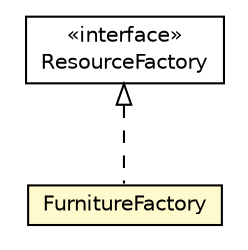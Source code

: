 #!/usr/local/bin/dot
#
# Class diagram 
# Generated by UMLGraph version R5_6-24-gf6e263 (http://www.umlgraph.org/)
#

digraph G {
	edge [fontname="Helvetica",fontsize=10,labelfontname="Helvetica",labelfontsize=10];
	node [fontname="Helvetica",fontsize=10,shape=plaintext];
	nodesep=0.25;
	ranksep=0.5;
	// org.universAAL.ontology.FurnitureFactory
	c174122 [label=<<table title="org.universAAL.ontology.FurnitureFactory" border="0" cellborder="1" cellspacing="0" cellpadding="2" port="p" bgcolor="lemonChiffon" href="./FurnitureFactory.html">
		<tr><td><table border="0" cellspacing="0" cellpadding="1">
<tr><td align="center" balign="center"> FurnitureFactory </td></tr>
		</table></td></tr>
		</table>>, URL="./FurnitureFactory.html", fontname="Helvetica", fontcolor="black", fontsize=10.0];
	//org.universAAL.ontology.FurnitureFactory implements org.universAAL.middleware.rdf.ResourceFactory
	c174688:p -> c174122:p [dir=back,arrowtail=empty,style=dashed];
	// org.universAAL.middleware.rdf.ResourceFactory
	c174688 [label=<<table title="org.universAAL.middleware.rdf.ResourceFactory" border="0" cellborder="1" cellspacing="0" cellpadding="2" port="p" href="http://java.sun.com/j2se/1.4.2/docs/api/org/universAAL/middleware/rdf/ResourceFactory.html">
		<tr><td><table border="0" cellspacing="0" cellpadding="1">
<tr><td align="center" balign="center"> &#171;interface&#187; </td></tr>
<tr><td align="center" balign="center"> ResourceFactory </td></tr>
		</table></td></tr>
		</table>>, URL="http://java.sun.com/j2se/1.4.2/docs/api/org/universAAL/middleware/rdf/ResourceFactory.html", fontname="Helvetica", fontcolor="black", fontsize=10.0];
}

